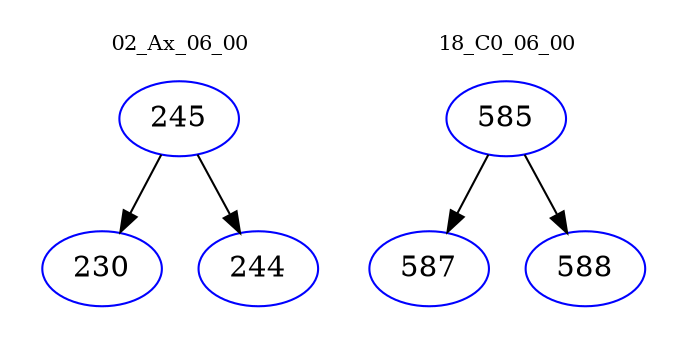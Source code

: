 digraph{
subgraph cluster_0 {
color = white
label = "02_Ax_06_00";
fontsize=10;
T0_245 [label="245", color="blue"]
T0_245 -> T0_230 [color="black"]
T0_230 [label="230", color="blue"]
T0_245 -> T0_244 [color="black"]
T0_244 [label="244", color="blue"]
}
subgraph cluster_1 {
color = white
label = "18_C0_06_00";
fontsize=10;
T1_585 [label="585", color="blue"]
T1_585 -> T1_587 [color="black"]
T1_587 [label="587", color="blue"]
T1_585 -> T1_588 [color="black"]
T1_588 [label="588", color="blue"]
}
}
